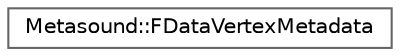 digraph "Graphical Class Hierarchy"
{
 // INTERACTIVE_SVG=YES
 // LATEX_PDF_SIZE
  bgcolor="transparent";
  edge [fontname=Helvetica,fontsize=10,labelfontname=Helvetica,labelfontsize=10];
  node [fontname=Helvetica,fontsize=10,shape=box,height=0.2,width=0.4];
  rankdir="LR";
  Node0 [id="Node000000",label="Metasound::FDataVertexMetadata",height=0.2,width=0.4,color="grey40", fillcolor="white", style="filled",URL="$d3/dcb/structMetasound_1_1FDataVertexMetadata.html",tooltip=" "];
}
